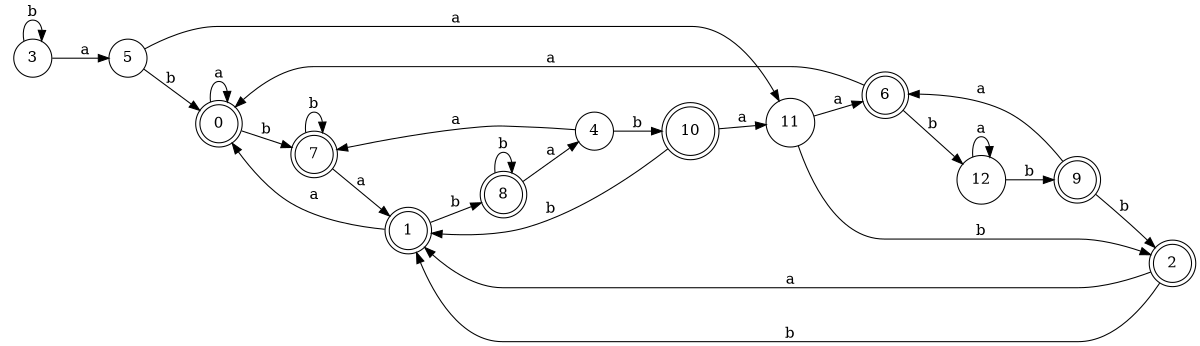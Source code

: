 digraph n11_5 {
__start0 [label="" shape="none"];

rankdir=LR;
size="8,5";

s0 [style="rounded,filled", color="black", fillcolor="white" shape="doublecircle", label="0"];
s1 [style="rounded,filled", color="black", fillcolor="white" shape="doublecircle", label="1"];
s2 [style="rounded,filled", color="black", fillcolor="white" shape="doublecircle", label="2"];
s3 [style="filled", color="black", fillcolor="white" shape="circle", label="3"];
s4 [style="filled", color="black", fillcolor="white" shape="circle", label="4"];
s5 [style="filled", color="black", fillcolor="white" shape="circle", label="5"];
s6 [style="rounded,filled", color="black", fillcolor="white" shape="doublecircle", label="6"];
s7 [style="rounded,filled", color="black", fillcolor="white" shape="doublecircle", label="7"];
s8 [style="rounded,filled", color="black", fillcolor="white" shape="doublecircle", label="8"];
s9 [style="rounded,filled", color="black", fillcolor="white" shape="doublecircle", label="9"];
s10 [style="rounded,filled", color="black", fillcolor="white" shape="doublecircle", label="10"];
s11 [style="filled", color="black", fillcolor="white" shape="circle", label="11"];
s12 [style="filled", color="black", fillcolor="white" shape="circle", label="12"];
s0 -> s0 [label="a"];
s0 -> s7 [label="b"];
s1 -> s0 [label="a"];
s1 -> s8 [label="b"];
s2 -> s1 [label="a"];
s2 -> s1 [label="b"];
s3 -> s5 [label="a"];
s3 -> s3 [label="b"];
s4 -> s7 [label="a"];
s4 -> s10 [label="b"];
s5 -> s11 [label="a"];
s5 -> s0 [label="b"];
s6 -> s0 [label="a"];
s6 -> s12 [label="b"];
s7 -> s1 [label="a"];
s7 -> s7 [label="b"];
s8 -> s4 [label="a"];
s8 -> s8 [label="b"];
s9 -> s6 [label="a"];
s9 -> s2 [label="b"];
s10 -> s11 [label="a"];
s10 -> s1 [label="b"];
s11 -> s6 [label="a"];
s11 -> s2 [label="b"];
s12 -> s12 [label="a"];
s12 -> s9 [label="b"];

}